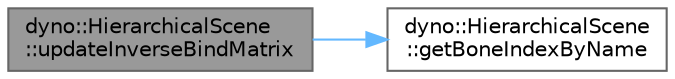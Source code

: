 digraph "dyno::HierarchicalScene::updateInverseBindMatrix"
{
 // LATEX_PDF_SIZE
  bgcolor="transparent";
  edge [fontname=Helvetica,fontsize=10,labelfontname=Helvetica,labelfontsize=10];
  node [fontname=Helvetica,fontsize=10,shape=box,height=0.2,width=0.4];
  rankdir="LR";
  Node1 [id="Node000001",label="dyno::HierarchicalScene\l::updateInverseBindMatrix",height=0.2,width=0.4,color="gray40", fillcolor="grey60", style="filled", fontcolor="black",tooltip=" "];
  Node1 -> Node2 [id="edge1_Node000001_Node000002",color="steelblue1",style="solid",tooltip=" "];
  Node2 [id="Node000002",label="dyno::HierarchicalScene\l::getBoneIndexByName",height=0.2,width=0.4,color="grey40", fillcolor="white", style="filled",URL="$classdyno_1_1_hierarchical_scene.html#ae0aedf0b6661112f3d2284344f1f2ea5",tooltip=" "];
}
